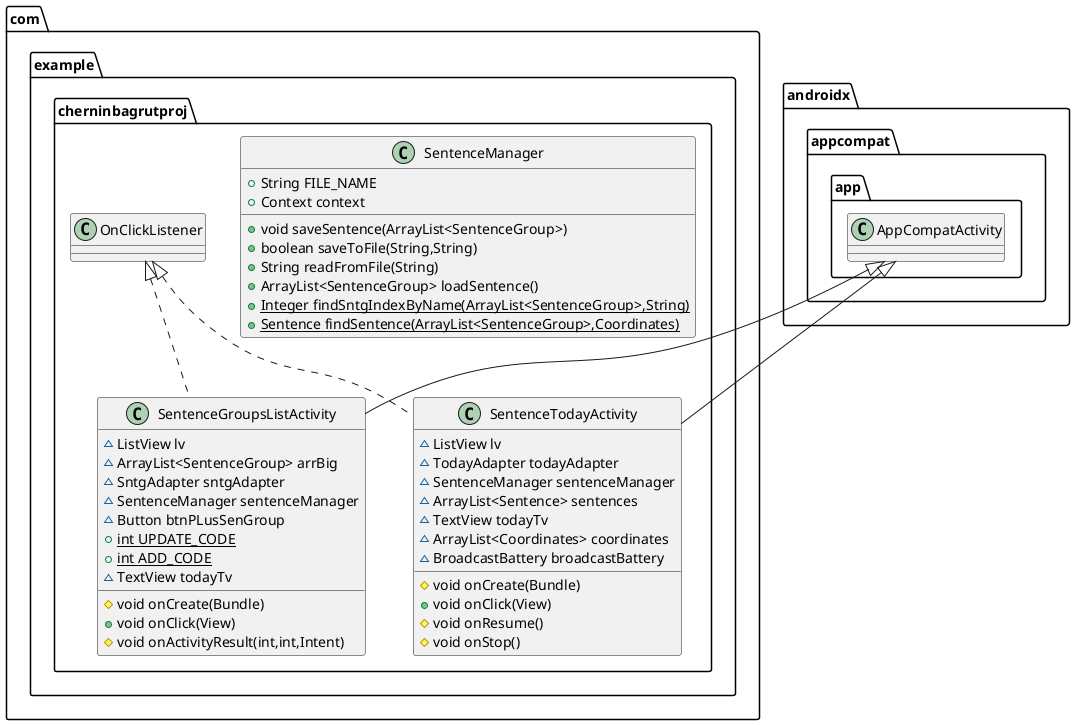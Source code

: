 @startuml
class com.example.cherninbagrutproj.SentenceGroupsListActivity {
~ ListView lv
~ ArrayList<SentenceGroup> arrBig
~ SntgAdapter sntgAdapter
~ SentenceManager sentenceManager
~ Button btnPLusSenGroup
+ {static} int UPDATE_CODE
+ {static} int ADD_CODE
~ TextView todayTv
# void onCreate(Bundle)
+ void onClick(View)
# void onActivityResult(int,int,Intent)
}
class com.example.cherninbagrutproj.SentenceTodayActivity {
~ ListView lv
~ TodayAdapter todayAdapter
~ SentenceManager sentenceManager
~ ArrayList<Sentence> sentences
~ TextView todayTv
~ ArrayList<Coordinates> coordinates
~ BroadcastBattery broadcastBattery
# void onCreate(Bundle)
+ void onClick(View)
# void onResume()
# void onStop()
}
class com.example.cherninbagrutproj.SentenceManager {
+ String FILE_NAME
+ Context context
+ void saveSentence(ArrayList<SentenceGroup>)
+ boolean saveToFile(String,String)
+ String readFromFile(String)
+ ArrayList<SentenceGroup> loadSentence()
+ {static} Integer findSntgIndexByName(ArrayList<SentenceGroup>,String)
+ {static} Sentence findSentence(ArrayList<SentenceGroup>,Coordinates)
}


com.example.cherninbagrutproj.OnClickListener <|.. com.example.cherninbagrutproj.SentenceGroupsListActivity
androidx.appcompat.app.AppCompatActivity <|-- com.example.cherninbagrutproj.SentenceGroupsListActivity
com.example.cherninbagrutproj.OnClickListener <|.. com.example.cherninbagrutproj.SentenceTodayActivity
androidx.appcompat.app.AppCompatActivity <|-- com.example.cherninbagrutproj.SentenceTodayActivity
@enduml